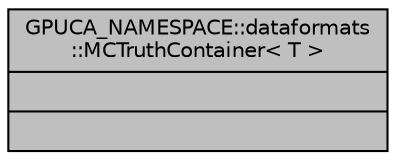 digraph "GPUCA_NAMESPACE::dataformats::MCTruthContainer&lt; T &gt;"
{
 // INTERACTIVE_SVG=YES
  bgcolor="transparent";
  edge [fontname="Helvetica",fontsize="10",labelfontname="Helvetica",labelfontsize="10"];
  node [fontname="Helvetica",fontsize="10",shape=record];
  Node1 [label="{GPUCA_NAMESPACE::dataformats\l::MCTruthContainer\< T \>\n||}",height=0.2,width=0.4,color="black", fillcolor="grey75", style="filled", fontcolor="black"];
}
